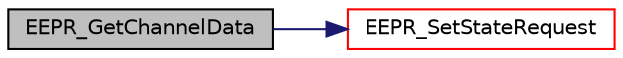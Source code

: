 digraph "EEPR_GetChannelData"
{
  edge [fontname="Helvetica",fontsize="10",labelfontname="Helvetica",labelfontsize="10"];
  node [fontname="Helvetica",fontsize="10",shape=record];
  rankdir="LR";
  Node42 [label="EEPR_GetChannelData",height=0.2,width=0.4,color="black", fillcolor="grey75", style="filled", fontcolor="black"];
  Node42 -> Node43 [color="midnightblue",fontsize="10",style="solid",fontname="Helvetica"];
  Node43 [label="EEPR_SetStateRequest",height=0.2,width=0.4,color="red", fillcolor="white", style="filled",URL="$eepr_8c.html#aefac79ed7e71cac9d3211a712fad2461",tooltip="requests a state to be handled by the statetrigger "];
}
